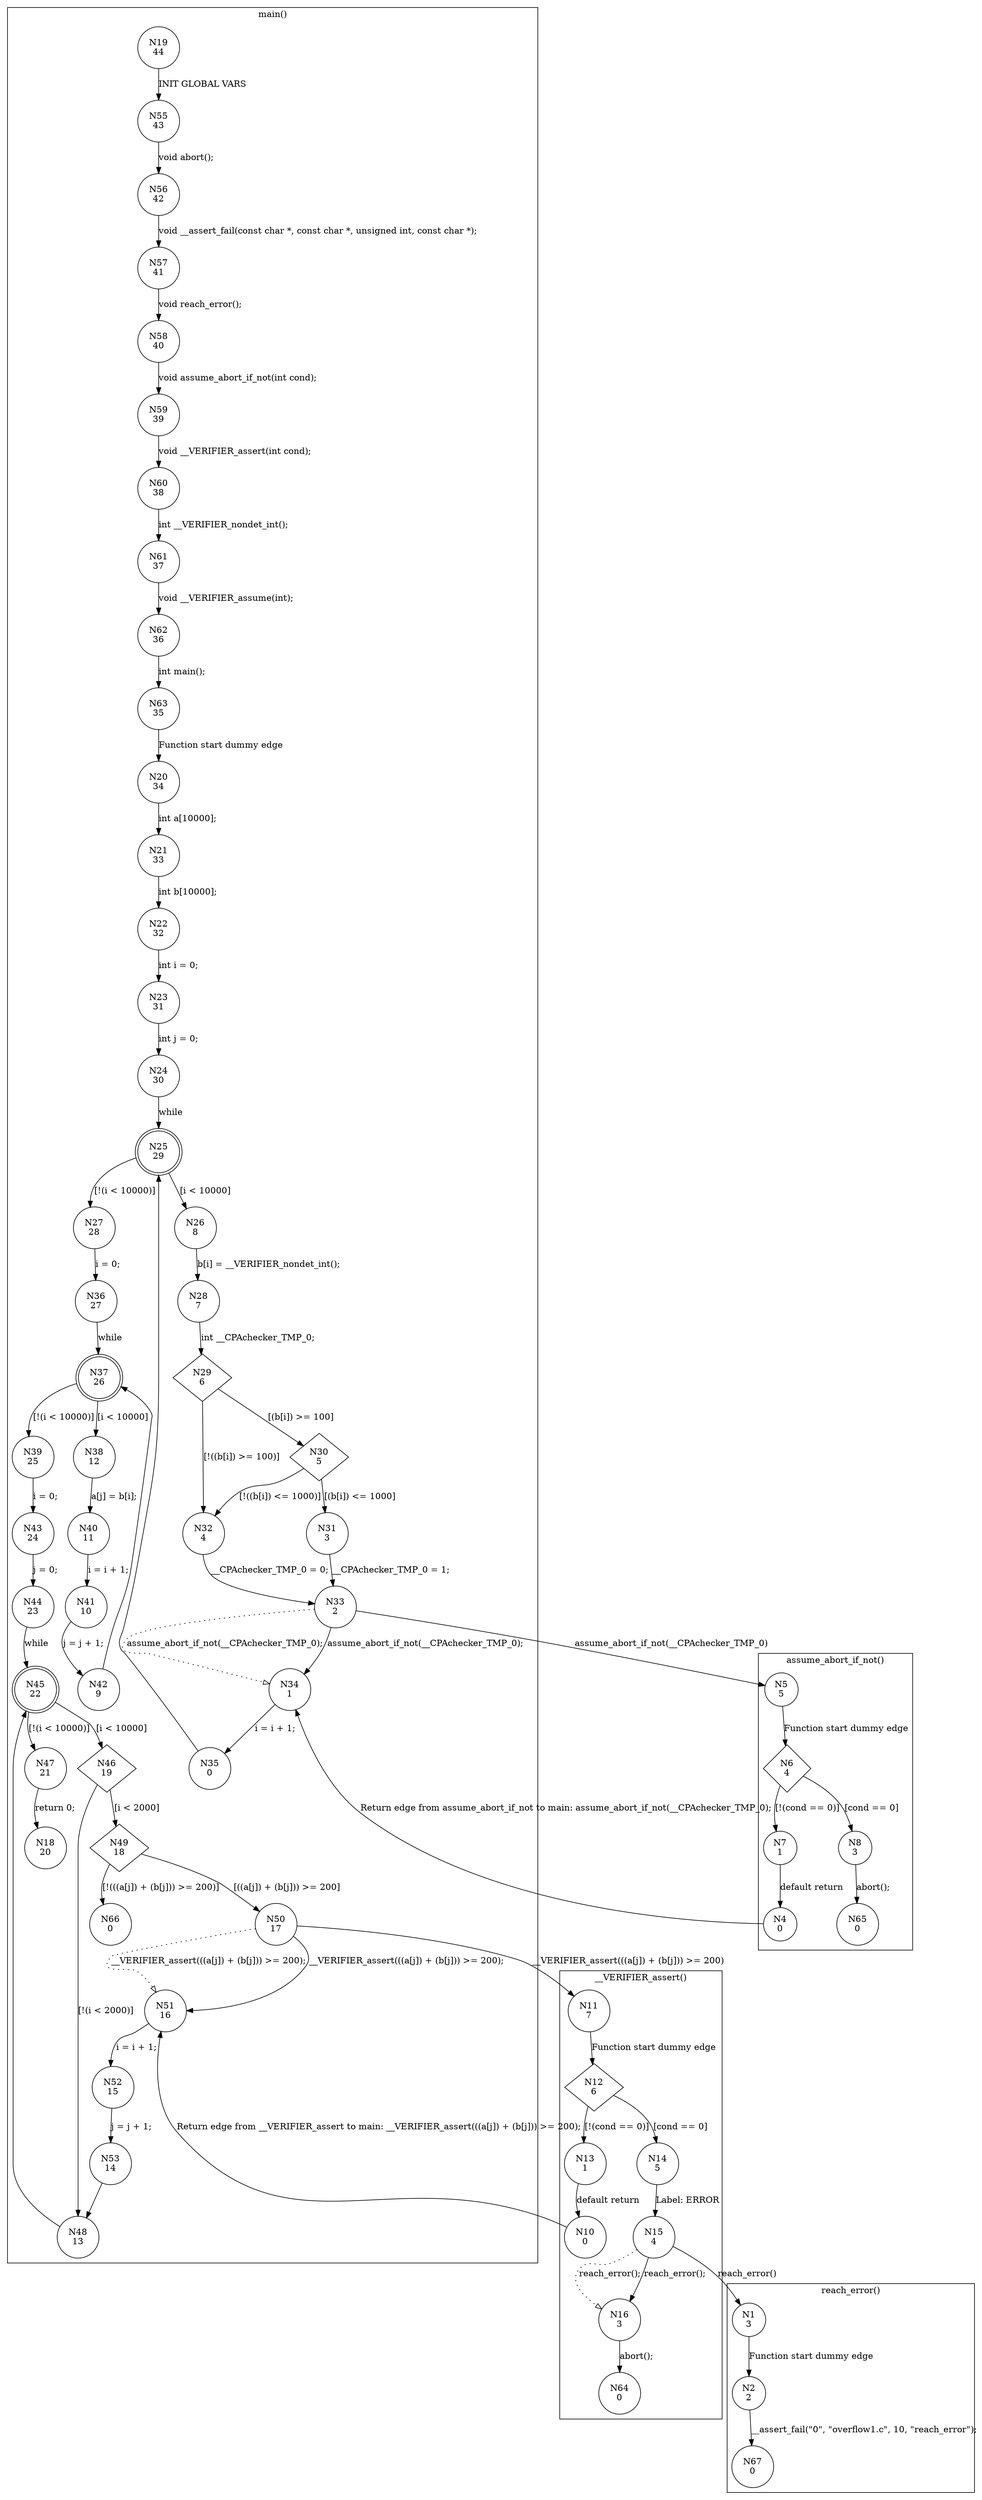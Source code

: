 digraph CFA {
19 [shape="circle" label="N19\n44"]
55 [shape="circle" label="N55\n43"]
56 [shape="circle" label="N56\n42"]
57 [shape="circle" label="N57\n41"]
58 [shape="circle" label="N58\n40"]
59 [shape="circle" label="N59\n39"]
60 [shape="circle" label="N60\n38"]
61 [shape="circle" label="N61\n37"]
62 [shape="circle" label="N62\n36"]
63 [shape="circle" label="N63\n35"]
20 [shape="circle" label="N20\n34"]
21 [shape="circle" label="N21\n33"]
22 [shape="circle" label="N22\n32"]
23 [shape="circle" label="N23\n31"]
24 [shape="circle" label="N24\n30"]
25 [shape="doublecircle" label="N25\n29"]
27 [shape="circle" label="N27\n28"]
36 [shape="circle" label="N36\n27"]
37 [shape="doublecircle" label="N37\n26"]
39 [shape="circle" label="N39\n25"]
43 [shape="circle" label="N43\n24"]
44 [shape="circle" label="N44\n23"]
45 [shape="doublecircle" label="N45\n22"]
47 [shape="circle" label="N47\n21"]
18 [shape="circle" label="N18\n20"]
46 [shape="diamond" label="N46\n19"]
48 [shape="circle" label="N48\n13"]
49 [shape="diamond" label="N49\n18"]
66 [shape="circle" label="N66\n0"]
50 [shape="circle" label="N50\n17"]
11 [shape="circle" label="N11\n7"]
12 [shape="diamond" label="N12\n6"]
13 [shape="circle" label="N13\n1"]
10 [shape="circle" label="N10\n0"]
51 [shape="circle" label="N51\n16"]
52 [shape="circle" label="N52\n15"]
53 [shape="circle" label="N53\n14"]
14 [shape="circle" label="N14\n5"]
15 [shape="circle" label="N15\n4"]
1 [shape="circle" label="N1\n3"]
2 [shape="circle" label="N2\n2"]
67 [shape="circle" label="N67\n0"]
16 [shape="circle" label="N16\n3"]
64 [shape="circle" label="N64\n0"]
38 [shape="circle" label="N38\n12"]
40 [shape="circle" label="N40\n11"]
41 [shape="circle" label="N41\n10"]
42 [shape="circle" label="N42\n9"]
26 [shape="circle" label="N26\n8"]
28 [shape="circle" label="N28\n7"]
29 [shape="diamond" label="N29\n6"]
32 [shape="circle" label="N32\n4"]
33 [shape="circle" label="N33\n2"]
5 [shape="circle" label="N5\n5"]
6 [shape="diamond" label="N6\n4"]
7 [shape="circle" label="N7\n1"]
4 [shape="circle" label="N4\n0"]
34 [shape="circle" label="N34\n1"]
35 [shape="circle" label="N35\n0"]
8 [shape="circle" label="N8\n3"]
65 [shape="circle" label="N65\n0"]
30 [shape="diamond" label="N30\n5"]
31 [shape="circle" label="N31\n3"]
node [shape="circle"]
subgraph cluster___VERIFIER_assert {
label="__VERIFIER_assert()"
11 -> 12 [label="Function start dummy edge"]
12 -> 14 [label="[cond == 0]"]
12 -> 13 [label="[!(cond == 0)]"]
13 -> 10 [label="default return"]
14 -> 15 [label="Label: ERROR"]
15 -> 16 [label="reach_error();" style="dotted" arrowhead="empty"]
15 -> 16 [label="reach_error();"]
16 -> 64 [label="abort();"]}
subgraph cluster_assume_abort_if_not {
label="assume_abort_if_not()"
5 -> 6 [label="Function start dummy edge"]
6 -> 8 [label="[cond == 0]"]
6 -> 7 [label="[!(cond == 0)]"]
7 -> 4 [label="default return"]
8 -> 65 [label="abort();"]}
subgraph cluster_main {
label="main()"
19 -> 55 [label="INIT GLOBAL VARS"]
55 -> 56 [label="void abort();"]
56 -> 57 [label="void __assert_fail(const char *, const char *, unsigned int, const char *);"]
57 -> 58 [label="void reach_error();"]
58 -> 59 [label="void assume_abort_if_not(int cond);"]
59 -> 60 [label="void __VERIFIER_assert(int cond);"]
60 -> 61 [label="int __VERIFIER_nondet_int();"]
61 -> 62 [label="void __VERIFIER_assume(int);"]
62 -> 63 [label="int main();"]
63 -> 20 [label="Function start dummy edge"]
20 -> 21 [label="int a[10000];"]
21 -> 22 [label="int b[10000];"]
22 -> 23 [label="int i = 0;"]
23 -> 24 [label="int j = 0;"]
24 -> 25 [label="while"]
25 -> 26 [label="[i < 10000]"]
25 -> 27 [label="[!(i < 10000)]"]
27 -> 36 [label="i = 0;"]
36 -> 37 [label="while"]
37 -> 38 [label="[i < 10000]"]
37 -> 39 [label="[!(i < 10000)]"]
39 -> 43 [label="i = 0;"]
43 -> 44 [label="j = 0;"]
44 -> 45 [label="while"]
45 -> 46 [label="[i < 10000]"]
45 -> 47 [label="[!(i < 10000)]"]
47 -> 18 [label="return 0;"]
46 -> 49 [label="[i < 2000]"]
46 -> 48 [label="[!(i < 2000)]"]
48 -> 45 [label=""]
49 -> 50 [label="[((a[j]) + (b[j])) >= 200]"]
49 -> 66 [label="[!(((a[j]) + (b[j])) >= 200)]"]
50 -> 51 [label="__VERIFIER_assert(((a[j]) + (b[j])) >= 200);" style="dotted" arrowhead="empty"]
50 -> 51 [label="__VERIFIER_assert(((a[j]) + (b[j])) >= 200);"]
51 -> 52 [label="i = i + 1;"]
52 -> 53 [label="j = j + 1;"]
53 -> 48 [label=""]
38 -> 40 [label="a[j] = b[i];"]
40 -> 41 [label="i = i + 1;"]
41 -> 42 [label="j = j + 1;"]
42 -> 37 [label=""]
26 -> 28 [label="b[i] = __VERIFIER_nondet_int();"]
28 -> 29 [label="int __CPAchecker_TMP_0;"]
29 -> 30 [label="[(b[i]) >= 100]"]
29 -> 32 [label="[!((b[i]) >= 100)]"]
32 -> 33 [label="__CPAchecker_TMP_0 = 0;"]
33 -> 34 [label="assume_abort_if_not(__CPAchecker_TMP_0);" style="dotted" arrowhead="empty"]
33 -> 34 [label="assume_abort_if_not(__CPAchecker_TMP_0);"]
34 -> 35 [label="i = i + 1;"]
35 -> 25 [label=""]
30 -> 31 [label="[(b[i]) <= 1000]"]
30 -> 32 [label="[!((b[i]) <= 1000)]"]
31 -> 33 [label="__CPAchecker_TMP_0 = 1;"]}
subgraph cluster_reach_error {
label="reach_error()"
1 -> 2 [label="Function start dummy edge"]
2 -> 67 [label="__assert_fail(\"0\", \"overflow1.c\", 10, \"reach_error\");"]}
50 -> 11 [label="__VERIFIER_assert(((a[j]) + (b[j])) >= 200)"]
10 -> 51 [label="Return edge from __VERIFIER_assert to main: __VERIFIER_assert(((a[j]) + (b[j])) >= 200);"]
15 -> 1 [label="reach_error()"]
33 -> 5 [label="assume_abort_if_not(__CPAchecker_TMP_0)"]
4 -> 34 [label="Return edge from assume_abort_if_not to main: assume_abort_if_not(__CPAchecker_TMP_0);"]}